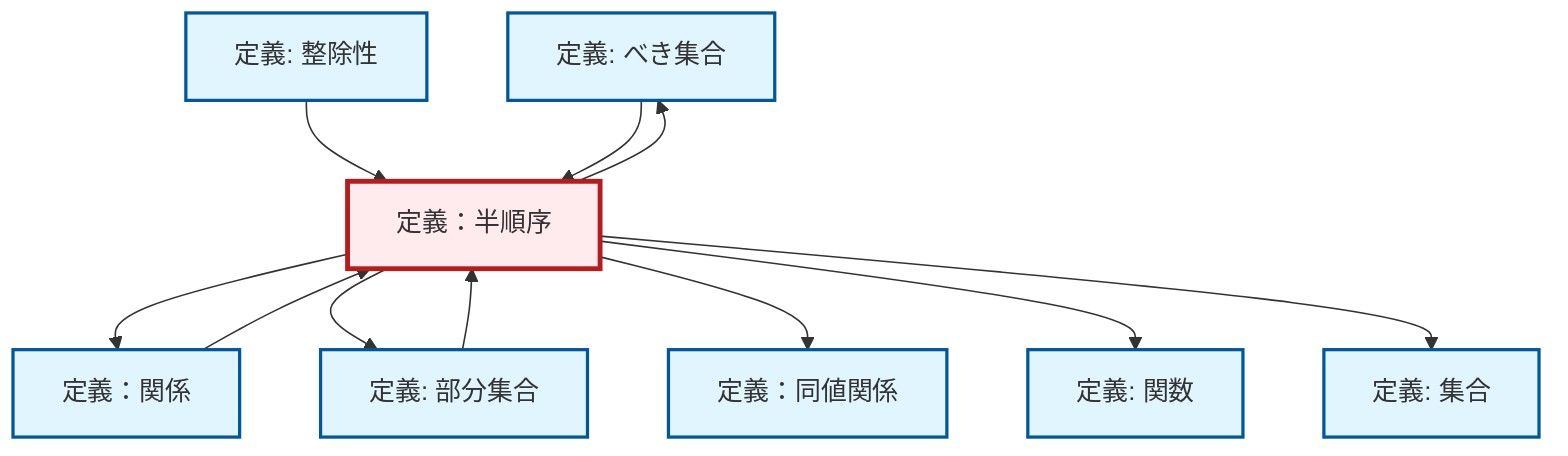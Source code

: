 graph TD
    classDef definition fill:#e1f5fe,stroke:#01579b,stroke-width:2px
    classDef theorem fill:#f3e5f5,stroke:#4a148c,stroke-width:2px
    classDef axiom fill:#fff3e0,stroke:#e65100,stroke-width:2px
    classDef example fill:#e8f5e9,stroke:#1b5e20,stroke-width:2px
    classDef current fill:#ffebee,stroke:#b71c1c,stroke-width:3px
    def-power-set["定義: べき集合"]:::definition
    def-subset["定義: 部分集合"]:::definition
    def-function["定義: 関数"]:::definition
    def-relation["定義：関係"]:::definition
    def-divisibility["定義: 整除性"]:::definition
    def-set["定義: 集合"]:::definition
    def-partial-order["定義：半順序"]:::definition
    def-equivalence-relation["定義：同値関係"]:::definition
    def-partial-order --> def-relation
    def-subset --> def-partial-order
    def-partial-order --> def-subset
    def-partial-order --> def-equivalence-relation
    def-relation --> def-partial-order
    def-partial-order --> def-function
    def-divisibility --> def-partial-order
    def-partial-order --> def-set
    def-partial-order --> def-power-set
    def-power-set --> def-partial-order
    class def-partial-order current